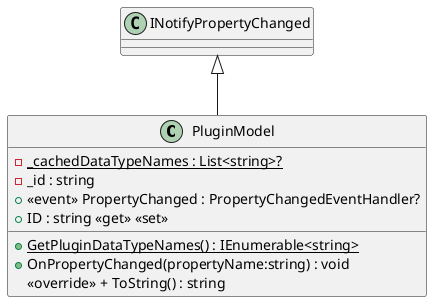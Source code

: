 @startuml
class PluginModel {
    - {static} _cachedDataTypeNames : List<string>?
    - _id : string
    +  <<event>> PropertyChanged : PropertyChangedEventHandler? 
    + ID : string <<get>> <<set>>
    + {static} GetPluginDataTypeNames() : IEnumerable<string>
    + OnPropertyChanged(propertyName:string) : void
    <<override>> + ToString() : string
}
INotifyPropertyChanged <|-- PluginModel
@enduml
